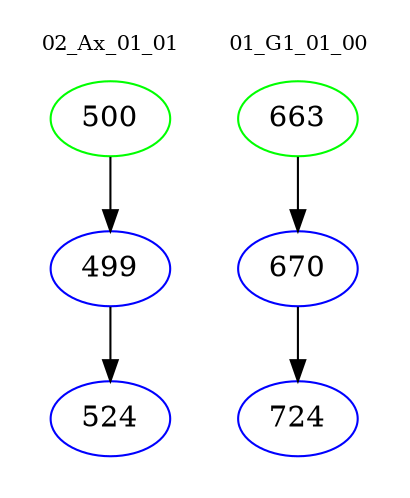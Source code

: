 digraph{
subgraph cluster_0 {
color = white
label = "02_Ax_01_01";
fontsize=10;
T0_500 [label="500", color="green"]
T0_500 -> T0_499 [color="black"]
T0_499 [label="499", color="blue"]
T0_499 -> T0_524 [color="black"]
T0_524 [label="524", color="blue"]
}
subgraph cluster_1 {
color = white
label = "01_G1_01_00";
fontsize=10;
T1_663 [label="663", color="green"]
T1_663 -> T1_670 [color="black"]
T1_670 [label="670", color="blue"]
T1_670 -> T1_724 [color="black"]
T1_724 [label="724", color="blue"]
}
}
